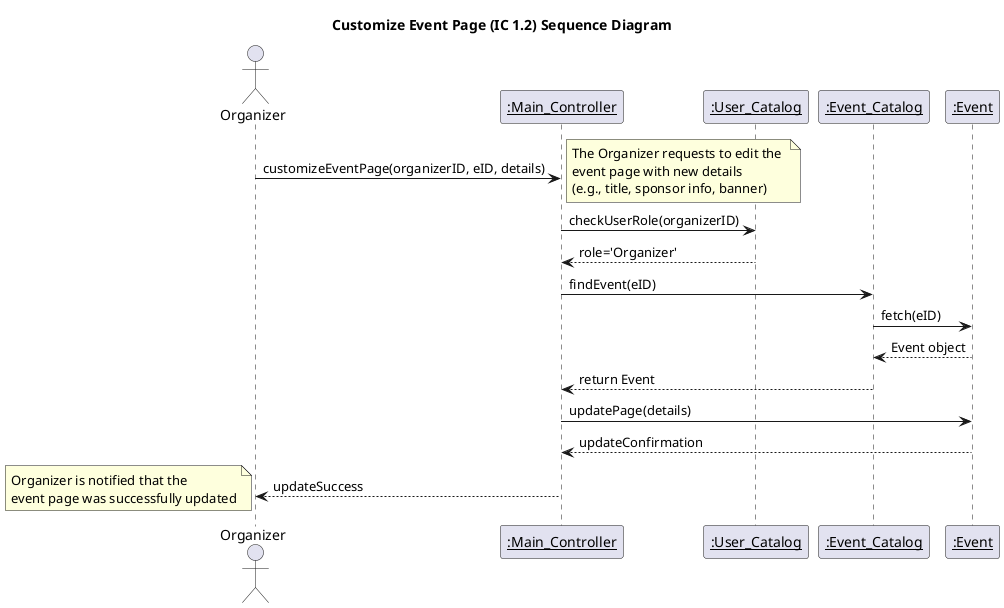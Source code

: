 @startuml
title: Customize Event Page (IC 1.2) Sequence Diagram
 
actor "Organizer" as organizer
participant "__:Main_Controller__" as mainctrl
participant "__:User_Catalog__" as usercat
participant "__:Event_Catalog__" as eventcat
participant "__:Event__" as event
 
organizer -> mainctrl : customizeEventPage(organizerID, eID, details)
note right
  The Organizer requests to edit the 
  event page with new details 
  (e.g., title, sponsor info, banner)
end note
 
mainctrl -> usercat : checkUserRole(organizerID)
usercat --> mainctrl : role='Organizer'
 
mainctrl -> eventcat : findEvent(eID)
eventcat -> event : fetch(eID)
event --> eventcat : Event object
eventcat --> mainctrl : return Event
 
mainctrl -> event : updatePage(details)
event --> mainctrl : updateConfirmation
 
mainctrl --> organizer : updateSuccess
note left
  Organizer is notified that the 
  event page was successfully updated
end note
 
@enduml
